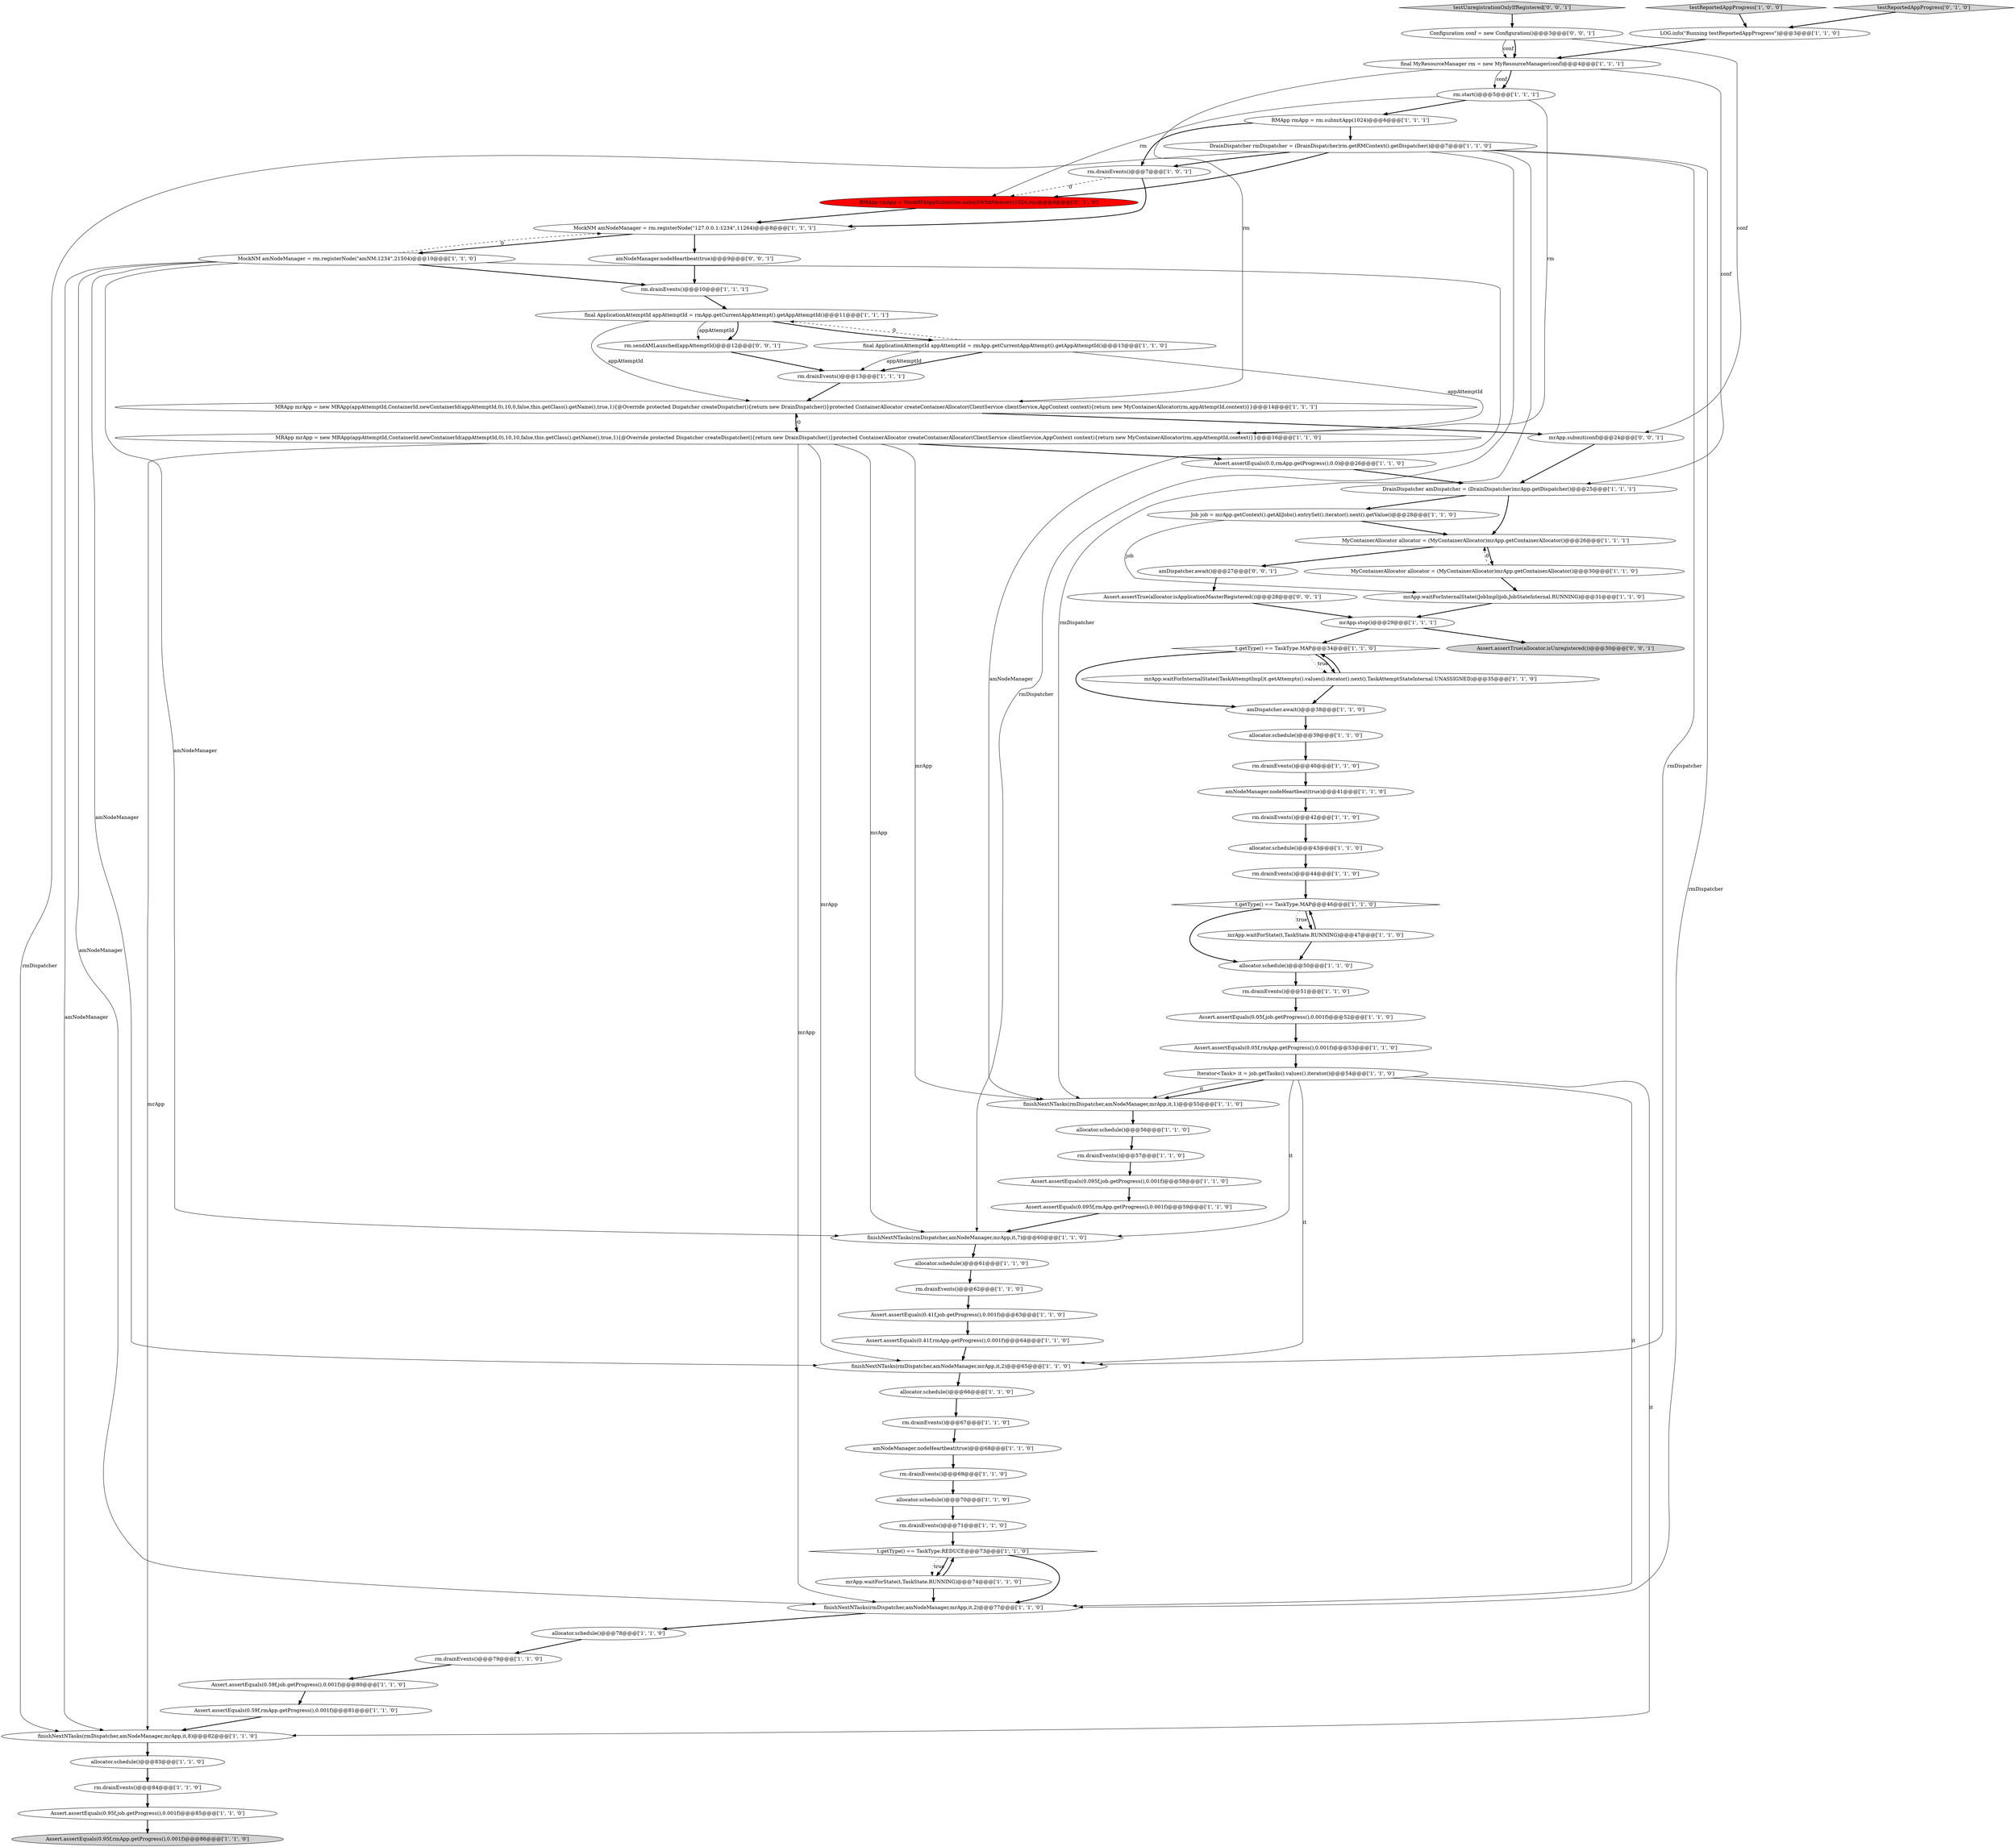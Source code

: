 digraph {
0 [style = filled, label = "LOG.info(\"Running testReportedAppProgress\")@@@3@@@['1', '1', '0']", fillcolor = white, shape = ellipse image = "AAA0AAABBB1BBB"];
53 [style = filled, label = "rm.drainEvents()@@@57@@@['1', '1', '0']", fillcolor = white, shape = ellipse image = "AAA0AAABBB1BBB"];
64 [style = filled, label = "mrApp.waitForState(t,TaskState.RUNNING)@@@47@@@['1', '1', '0']", fillcolor = white, shape = ellipse image = "AAA0AAABBB1BBB"];
28 [style = filled, label = "amDispatcher.await()@@@38@@@['1', '1', '0']", fillcolor = white, shape = ellipse image = "AAA0AAABBB1BBB"];
10 [style = filled, label = "finishNextNTasks(rmDispatcher,amNodeManager,mrApp,it,2)@@@65@@@['1', '1', '0']", fillcolor = white, shape = ellipse image = "AAA0AAABBB1BBB"];
50 [style = filled, label = "t.getType() == TaskType.REDUCE@@@73@@@['1', '1', '0']", fillcolor = white, shape = diamond image = "AAA0AAABBB1BBB"];
32 [style = filled, label = "rm.drainEvents()@@@40@@@['1', '1', '0']", fillcolor = white, shape = ellipse image = "AAA0AAABBB1BBB"];
3 [style = filled, label = "allocator.schedule()@@@50@@@['1', '1', '0']", fillcolor = white, shape = ellipse image = "AAA0AAABBB1BBB"];
6 [style = filled, label = "allocator.schedule()@@@61@@@['1', '1', '0']", fillcolor = white, shape = ellipse image = "AAA0AAABBB1BBB"];
25 [style = filled, label = "amNodeManager.nodeHeartbeat(true)@@@41@@@['1', '1', '0']", fillcolor = white, shape = ellipse image = "AAA0AAABBB1BBB"];
37 [style = filled, label = "rm.drainEvents()@@@7@@@['1', '0', '1']", fillcolor = white, shape = ellipse image = "AAA0AAABBB1BBB"];
44 [style = filled, label = "RMApp rmApp = rm.submitApp(1024)@@@6@@@['1', '1', '1']", fillcolor = white, shape = ellipse image = "AAA0AAABBB1BBB"];
11 [style = filled, label = "rm.drainEvents()@@@69@@@['1', '1', '0']", fillcolor = white, shape = ellipse image = "AAA0AAABBB1BBB"];
43 [style = filled, label = "Assert.assertEquals(0.59f,job.getProgress(),0.001f)@@@80@@@['1', '1', '0']", fillcolor = white, shape = ellipse image = "AAA0AAABBB1BBB"];
15 [style = filled, label = "Assert.assertEquals(0.095f,rmApp.getProgress(),0.001f)@@@59@@@['1', '1', '0']", fillcolor = white, shape = ellipse image = "AAA0AAABBB1BBB"];
7 [style = filled, label = "final ApplicationAttemptId appAttemptId = rmApp.getCurrentAppAttempt().getAppAttemptId()@@@11@@@['1', '1', '1']", fillcolor = white, shape = ellipse image = "AAA0AAABBB1BBB"];
38 [style = filled, label = "rm.drainEvents()@@@67@@@['1', '1', '0']", fillcolor = white, shape = ellipse image = "AAA0AAABBB1BBB"];
40 [style = filled, label = "mrApp.waitForInternalState((JobImpl)job,JobStateInternal.RUNNING)@@@31@@@['1', '1', '0']", fillcolor = white, shape = ellipse image = "AAA0AAABBB1BBB"];
60 [style = filled, label = "Iterator<Task> it = job.getTasks().values().iterator()@@@54@@@['1', '1', '0']", fillcolor = white, shape = ellipse image = "AAA0AAABBB1BBB"];
69 [style = filled, label = "rm.sendAMLaunched(appAttemptId)@@@12@@@['0', '0', '1']", fillcolor = white, shape = ellipse image = "AAA0AAABBB3BBB"];
20 [style = filled, label = "rm.drainEvents()@@@13@@@['1', '1', '1']", fillcolor = white, shape = ellipse image = "AAA0AAABBB1BBB"];
39 [style = filled, label = "MyContainerAllocator allocator = (MyContainerAllocator)mrApp.getContainerAllocator()@@@26@@@['1', '1', '1']", fillcolor = white, shape = ellipse image = "AAA0AAABBB1BBB"];
13 [style = filled, label = "finishNextNTasks(rmDispatcher,amNodeManager,mrApp,it,8)@@@82@@@['1', '1', '0']", fillcolor = white, shape = ellipse image = "AAA0AAABBB1BBB"];
58 [style = filled, label = "rm.drainEvents()@@@44@@@['1', '1', '0']", fillcolor = white, shape = ellipse image = "AAA0AAABBB1BBB"];
5 [style = filled, label = "Assert.assertEquals(0.95f,rmApp.getProgress(),0.001f)@@@86@@@['1', '1', '0']", fillcolor = lightgray, shape = ellipse image = "AAA0AAABBB1BBB"];
68 [style = filled, label = "RMApp rmApp = MockRMAppSubmitter.submitWithMemory(1024,rm)@@@8@@@['0', '1', '0']", fillcolor = red, shape = ellipse image = "AAA1AAABBB2BBB"];
8 [style = filled, label = "mrApp.waitForState(t,TaskState.RUNNING)@@@74@@@['1', '1', '0']", fillcolor = white, shape = ellipse image = "AAA0AAABBB1BBB"];
36 [style = filled, label = "allocator.schedule()@@@39@@@['1', '1', '0']", fillcolor = white, shape = ellipse image = "AAA0AAABBB1BBB"];
49 [style = filled, label = "rm.drainEvents()@@@79@@@['1', '1', '0']", fillcolor = white, shape = ellipse image = "AAA0AAABBB1BBB"];
67 [style = filled, label = "testReportedAppProgress['0', '1', '0']", fillcolor = lightgray, shape = diamond image = "AAA0AAABBB2BBB"];
22 [style = filled, label = "final MyResourceManager rm = new MyResourceManager(conf)@@@4@@@['1', '1', '1']", fillcolor = white, shape = ellipse image = "AAA0AAABBB1BBB"];
9 [style = filled, label = "finishNextNTasks(rmDispatcher,amNodeManager,mrApp,it,2)@@@77@@@['1', '1', '0']", fillcolor = white, shape = ellipse image = "AAA0AAABBB1BBB"];
26 [style = filled, label = "finishNextNTasks(rmDispatcher,amNodeManager,mrApp,it,7)@@@60@@@['1', '1', '0']", fillcolor = white, shape = ellipse image = "AAA0AAABBB1BBB"];
65 [style = filled, label = "Job job = mrApp.getContext().getAllJobs().entrySet().iterator().next().getValue()@@@28@@@['1', '1', '0']", fillcolor = white, shape = ellipse image = "AAA0AAABBB1BBB"];
72 [style = filled, label = "Assert.assertTrue(allocator.isUnregistered())@@@30@@@['0', '0', '1']", fillcolor = lightgray, shape = ellipse image = "AAA0AAABBB3BBB"];
74 [style = filled, label = "Assert.assertTrue(allocator.isApplicationMasterRegistered())@@@28@@@['0', '0', '1']", fillcolor = white, shape = ellipse image = "AAA0AAABBB3BBB"];
17 [style = filled, label = "MRApp mrApp = new MRApp(appAttemptId,ContainerId.newContainerId(appAttemptId,0),10,10,false,this.getClass().getName(),true,1){@Override protected Dispatcher createDispatcher(){return new DrainDispatcher()}protected ContainerAllocator createContainerAllocator(ClientService clientService,AppContext context){return new MyContainerAllocator(rm,appAttemptId,context)}}@@@16@@@['1', '1', '0']", fillcolor = white, shape = ellipse image = "AAA0AAABBB1BBB"];
59 [style = filled, label = "allocator.schedule()@@@56@@@['1', '1', '0']", fillcolor = white, shape = ellipse image = "AAA0AAABBB1BBB"];
73 [style = filled, label = "amDispatcher.await()@@@27@@@['0', '0', '1']", fillcolor = white, shape = ellipse image = "AAA0AAABBB3BBB"];
29 [style = filled, label = "allocator.schedule()@@@66@@@['1', '1', '0']", fillcolor = white, shape = ellipse image = "AAA0AAABBB1BBB"];
30 [style = filled, label = "mrApp.waitForInternalState((TaskAttemptImpl)t.getAttempts().values().iterator().next(),TaskAttemptStateInternal.UNASSIGNED)@@@35@@@['1', '1', '0']", fillcolor = white, shape = ellipse image = "AAA0AAABBB1BBB"];
31 [style = filled, label = "DrainDispatcher amDispatcher = (DrainDispatcher)mrApp.getDispatcher()@@@25@@@['1', '1', '1']", fillcolor = white, shape = ellipse image = "AAA0AAABBB1BBB"];
55 [style = filled, label = "Assert.assertEquals(0.59f,rmApp.getProgress(),0.001f)@@@81@@@['1', '1', '0']", fillcolor = white, shape = ellipse image = "AAA0AAABBB1BBB"];
45 [style = filled, label = "Assert.assertEquals(0.05f,job.getProgress(),0.001f)@@@52@@@['1', '1', '0']", fillcolor = white, shape = ellipse image = "AAA0AAABBB1BBB"];
54 [style = filled, label = "Assert.assertEquals(0.95f,job.getProgress(),0.001f)@@@85@@@['1', '1', '0']", fillcolor = white, shape = ellipse image = "AAA0AAABBB1BBB"];
33 [style = filled, label = "rm.drainEvents()@@@42@@@['1', '1', '0']", fillcolor = white, shape = ellipse image = "AAA0AAABBB1BBB"];
18 [style = filled, label = "t.getType() == TaskType.MAP@@@34@@@['1', '1', '0']", fillcolor = white, shape = diamond image = "AAA0AAABBB1BBB"];
1 [style = filled, label = "amNodeManager.nodeHeartbeat(true)@@@68@@@['1', '1', '0']", fillcolor = white, shape = ellipse image = "AAA0AAABBB1BBB"];
19 [style = filled, label = "MockNM amNodeManager = rm.registerNode(\"amNM:1234\",21504)@@@10@@@['1', '1', '0']", fillcolor = white, shape = ellipse image = "AAA0AAABBB1BBB"];
16 [style = filled, label = "MockNM amNodeManager = rm.registerNode(\"127.0.0.1:1234\",11264)@@@8@@@['1', '1', '1']", fillcolor = white, shape = ellipse image = "AAA0AAABBB1BBB"];
46 [style = filled, label = "Assert.assertEquals(0.41f,job.getProgress(),0.001f)@@@63@@@['1', '1', '0']", fillcolor = white, shape = ellipse image = "AAA0AAABBB1BBB"];
47 [style = filled, label = "Assert.assertEquals(0.0,rmApp.getProgress(),0.0)@@@26@@@['1', '1', '0']", fillcolor = white, shape = ellipse image = "AAA0AAABBB1BBB"];
48 [style = filled, label = "Assert.assertEquals(0.41f,rmApp.getProgress(),0.001f)@@@64@@@['1', '1', '0']", fillcolor = white, shape = ellipse image = "AAA0AAABBB1BBB"];
24 [style = filled, label = "rm.start()@@@5@@@['1', '1', '1']", fillcolor = white, shape = ellipse image = "AAA0AAABBB1BBB"];
52 [style = filled, label = "rm.drainEvents()@@@10@@@['1', '1', '1']", fillcolor = white, shape = ellipse image = "AAA0AAABBB1BBB"];
63 [style = filled, label = "MyContainerAllocator allocator = (MyContainerAllocator)mrApp.getContainerAllocator()@@@30@@@['1', '1', '0']", fillcolor = white, shape = ellipse image = "AAA0AAABBB1BBB"];
70 [style = filled, label = "Configuration conf = new Configuration()@@@3@@@['0', '0', '1']", fillcolor = white, shape = ellipse image = "AAA0AAABBB3BBB"];
71 [style = filled, label = "mrApp.submit(conf)@@@24@@@['0', '0', '1']", fillcolor = white, shape = ellipse image = "AAA0AAABBB3BBB"];
76 [style = filled, label = "testUnregistrationOnlyIfRegistered['0', '0', '1']", fillcolor = lightgray, shape = diamond image = "AAA0AAABBB3BBB"];
56 [style = filled, label = "rm.drainEvents()@@@51@@@['1', '1', '0']", fillcolor = white, shape = ellipse image = "AAA0AAABBB1BBB"];
51 [style = filled, label = "testReportedAppProgress['1', '0', '0']", fillcolor = lightgray, shape = diamond image = "AAA0AAABBB1BBB"];
61 [style = filled, label = "Assert.assertEquals(0.05f,rmApp.getProgress(),0.001f)@@@53@@@['1', '1', '0']", fillcolor = white, shape = ellipse image = "AAA0AAABBB1BBB"];
62 [style = filled, label = "allocator.schedule()@@@78@@@['1', '1', '0']", fillcolor = white, shape = ellipse image = "AAA0AAABBB1BBB"];
41 [style = filled, label = "rm.drainEvents()@@@62@@@['1', '1', '0']", fillcolor = white, shape = ellipse image = "AAA0AAABBB1BBB"];
75 [style = filled, label = "amNodeManager.nodeHeartbeat(true)@@@9@@@['0', '0', '1']", fillcolor = white, shape = ellipse image = "AAA0AAABBB3BBB"];
2 [style = filled, label = "allocator.schedule()@@@70@@@['1', '1', '0']", fillcolor = white, shape = ellipse image = "AAA0AAABBB1BBB"];
35 [style = filled, label = "t.getType() == TaskType.MAP@@@46@@@['1', '1', '0']", fillcolor = white, shape = diamond image = "AAA0AAABBB1BBB"];
21 [style = filled, label = "allocator.schedule()@@@43@@@['1', '1', '0']", fillcolor = white, shape = ellipse image = "AAA0AAABBB1BBB"];
27 [style = filled, label = "Assert.assertEquals(0.095f,job.getProgress(),0.001f)@@@58@@@['1', '1', '0']", fillcolor = white, shape = ellipse image = "AAA0AAABBB1BBB"];
66 [style = filled, label = "allocator.schedule()@@@83@@@['1', '1', '0']", fillcolor = white, shape = ellipse image = "AAA0AAABBB1BBB"];
4 [style = filled, label = "MRApp mrApp = new MRApp(appAttemptId,ContainerId.newContainerId(appAttemptId,0),10,0,false,this.getClass().getName(),true,1){@Override protected Dispatcher createDispatcher(){return new DrainDispatcher()}protected ContainerAllocator createContainerAllocator(ClientService clientService,AppContext context){return new MyContainerAllocator(rm,appAttemptId,context)}}@@@14@@@['1', '1', '1']", fillcolor = white, shape = ellipse image = "AAA0AAABBB1BBB"];
34 [style = filled, label = "final ApplicationAttemptId appAttemptId = rmApp.getCurrentAppAttempt().getAppAttemptId()@@@13@@@['1', '1', '0']", fillcolor = white, shape = ellipse image = "AAA0AAABBB1BBB"];
57 [style = filled, label = "DrainDispatcher rmDispatcher = (DrainDispatcher)rm.getRMContext().getDispatcher()@@@7@@@['1', '1', '0']", fillcolor = white, shape = ellipse image = "AAA0AAABBB1BBB"];
42 [style = filled, label = "rm.drainEvents()@@@71@@@['1', '1', '0']", fillcolor = white, shape = ellipse image = "AAA0AAABBB1BBB"];
23 [style = filled, label = "mrApp.stop()@@@29@@@['1', '1', '1']", fillcolor = white, shape = ellipse image = "AAA0AAABBB1BBB"];
12 [style = filled, label = "finishNextNTasks(rmDispatcher,amNodeManager,mrApp,it,1)@@@55@@@['1', '1', '0']", fillcolor = white, shape = ellipse image = "AAA0AAABBB1BBB"];
14 [style = filled, label = "rm.drainEvents()@@@84@@@['1', '1', '0']", fillcolor = white, shape = ellipse image = "AAA0AAABBB1BBB"];
18->30 [style = dotted, label="true"];
34->20 [style = bold, label=""];
60->13 [style = solid, label="it"];
25->33 [style = bold, label=""];
43->55 [style = bold, label=""];
64->3 [style = bold, label=""];
17->10 [style = solid, label="mrApp"];
63->39 [style = dashed, label="0"];
73->74 [style = bold, label=""];
21->58 [style = bold, label=""];
22->24 [style = solid, label="conf"];
18->30 [style = bold, label=""];
55->13 [style = bold, label=""];
7->69 [style = bold, label=""];
46->48 [style = bold, label=""];
30->18 [style = bold, label=""];
40->23 [style = bold, label=""];
27->15 [style = bold, label=""];
53->27 [style = bold, label=""];
57->9 [style = solid, label="rmDispatcher"];
30->28 [style = bold, label=""];
45->61 [style = bold, label=""];
74->23 [style = bold, label=""];
32->25 [style = bold, label=""];
6->41 [style = bold, label=""];
23->72 [style = bold, label=""];
48->10 [style = bold, label=""];
62->49 [style = bold, label=""];
75->52 [style = bold, label=""];
35->64 [style = dotted, label="true"];
54->5 [style = bold, label=""];
19->13 [style = solid, label="amNodeManager"];
19->10 [style = solid, label="amNodeManager"];
57->13 [style = solid, label="rmDispatcher"];
4->71 [style = bold, label=""];
28->36 [style = bold, label=""];
57->10 [style = solid, label="rmDispatcher"];
70->71 [style = solid, label="conf"];
24->44 [style = bold, label=""];
58->35 [style = bold, label=""];
51->0 [style = bold, label=""];
13->66 [style = bold, label=""];
17->26 [style = solid, label="mrApp"];
16->19 [style = bold, label=""];
69->20 [style = bold, label=""];
26->6 [style = bold, label=""];
50->8 [style = dotted, label="true"];
18->28 [style = bold, label=""];
17->9 [style = solid, label="mrApp"];
64->35 [style = bold, label=""];
1->11 [style = bold, label=""];
22->4 [style = solid, label="rm"];
17->13 [style = solid, label="mrApp"];
17->4 [style = dashed, label="0"];
19->26 [style = solid, label="amNodeManager"];
63->40 [style = bold, label=""];
57->12 [style = solid, label="rmDispatcher"];
65->39 [style = bold, label=""];
70->22 [style = bold, label=""];
60->26 [style = solid, label="it"];
41->46 [style = bold, label=""];
29->38 [style = bold, label=""];
52->7 [style = bold, label=""];
44->37 [style = bold, label=""];
68->16 [style = bold, label=""];
37->16 [style = bold, label=""];
44->57 [style = bold, label=""];
60->12 [style = bold, label=""];
60->9 [style = solid, label="it"];
57->37 [style = bold, label=""];
71->31 [style = bold, label=""];
4->17 [style = bold, label=""];
35->3 [style = bold, label=""];
24->68 [style = solid, label="rm"];
34->20 [style = solid, label="appAttemptId"];
47->31 [style = bold, label=""];
34->17 [style = solid, label="appAttemptId"];
7->69 [style = solid, label="appAttemptId"];
34->7 [style = dashed, label="0"];
7->4 [style = solid, label="appAttemptId"];
38->1 [style = bold, label=""];
59->53 [style = bold, label=""];
57->68 [style = bold, label=""];
70->22 [style = solid, label="conf"];
57->26 [style = solid, label="rmDispatcher"];
56->45 [style = bold, label=""];
19->16 [style = dashed, label="0"];
39->73 [style = bold, label=""];
60->12 [style = solid, label="it"];
22->31 [style = solid, label="conf"];
76->70 [style = bold, label=""];
8->50 [style = bold, label=""];
31->39 [style = bold, label=""];
24->17 [style = solid, label="rm"];
19->12 [style = solid, label="amNodeManager"];
31->65 [style = bold, label=""];
23->18 [style = bold, label=""];
39->63 [style = bold, label=""];
42->50 [style = bold, label=""];
61->60 [style = bold, label=""];
37->68 [style = dashed, label="0"];
50->9 [style = bold, label=""];
16->75 [style = bold, label=""];
17->47 [style = bold, label=""];
17->12 [style = solid, label="mrApp"];
65->40 [style = solid, label="job"];
36->32 [style = bold, label=""];
9->62 [style = bold, label=""];
67->0 [style = bold, label=""];
49->43 [style = bold, label=""];
11->2 [style = bold, label=""];
20->4 [style = bold, label=""];
15->26 [style = bold, label=""];
60->10 [style = solid, label="it"];
14->54 [style = bold, label=""];
7->34 [style = bold, label=""];
10->29 [style = bold, label=""];
0->22 [style = bold, label=""];
8->9 [style = bold, label=""];
12->59 [style = bold, label=""];
50->8 [style = bold, label=""];
22->24 [style = bold, label=""];
35->64 [style = bold, label=""];
33->21 [style = bold, label=""];
66->14 [style = bold, label=""];
19->9 [style = solid, label="amNodeManager"];
2->42 [style = bold, label=""];
19->52 [style = bold, label=""];
3->56 [style = bold, label=""];
}
